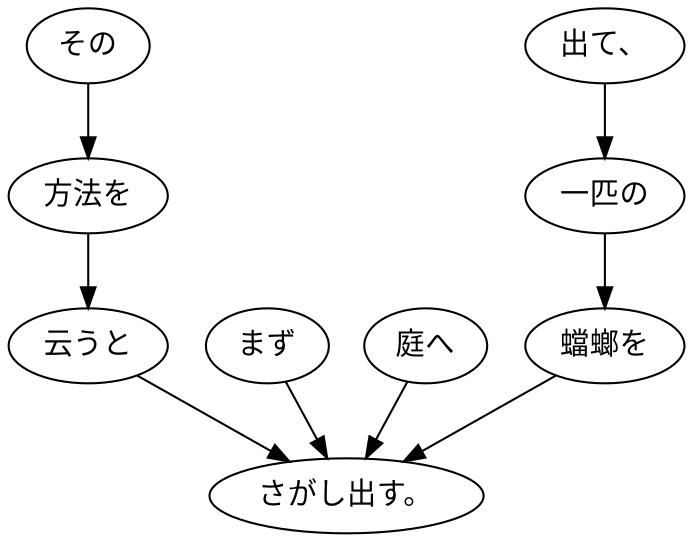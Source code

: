 digraph graph3966 {
	node0 [label="その"];
	node1 [label="方法を"];
	node2 [label="云うと"];
	node3 [label="まず"];
	node4 [label="庭へ"];
	node5 [label="出て、"];
	node6 [label="一匹の"];
	node7 [label="蟷螂を"];
	node8 [label="さがし出す。"];
	node0 -> node1;
	node1 -> node2;
	node2 -> node8;
	node3 -> node8;
	node4 -> node8;
	node5 -> node6;
	node6 -> node7;
	node7 -> node8;
}
